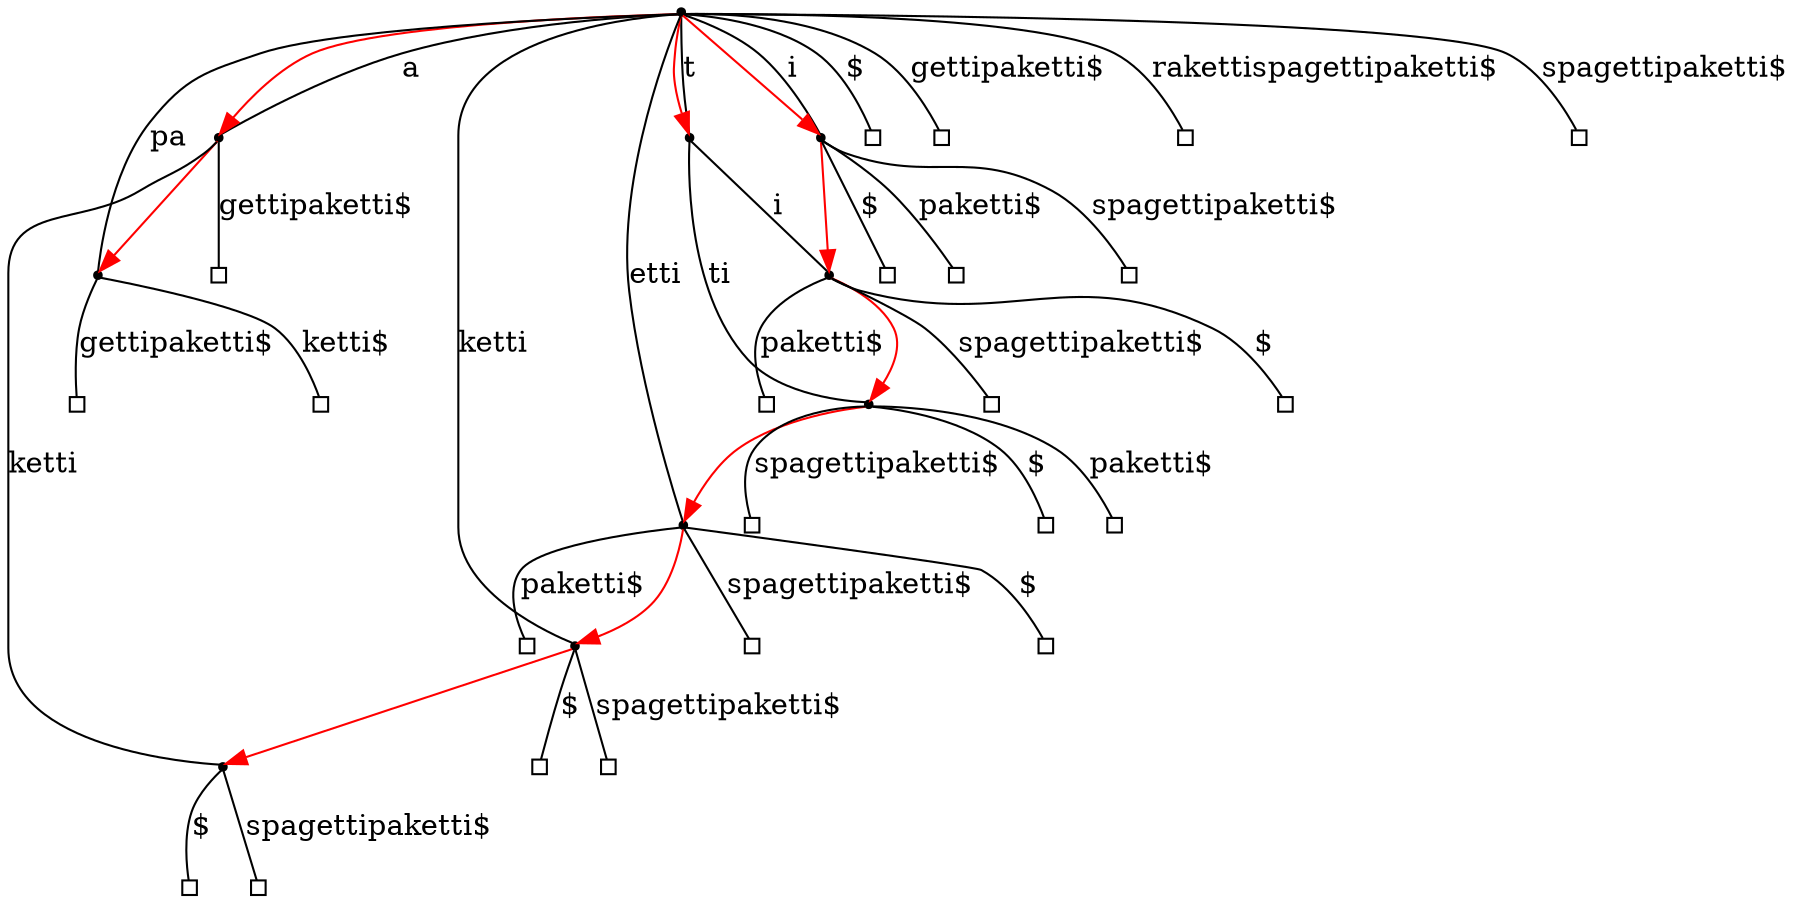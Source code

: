 //This is a suffix tree generated by Glfbabot-BWT library
digraph suffixtree{
	edge [arrowhead="none", color="black"];
	node [label="", shape="point"];
	//arcs leading to the internal nodes of the suffix tree:
	node0->node1 	[label="a "];
	node0->node2 	[label="i "];
	node0->node3 	[label="t "];
	node0->node6 	[label="etti "];
	node0->node7 	[label="ketti "];
	node0->node9 	[label="pa "];
	node3->node4 	[label="i "];
	node3->node5 	[label="ti "];
	node1->node8 	[label="ketti "];
	//arcs leading to the leaves of the suffix tree:
	node [label="", shape="square", width=0.1];
	node8->leafnode2 [label="$"];
	node8->leafnode3 [label="spagettipaketti$"];
	node5->leafnode20 [label="$"];
	node5->leafnode21 [label="paketti$"];
	node5->leafnode22 [label="spagettipaketti$"];
	node4->leafnode17 [label="$"];
	node4->leafnode18 [label="paketti$"];
	node4->leafnode19 [label="spagettipaketti$"];
	node9->leafnode13 [label="gettipaketti$"];
	node9->leafnode14 [label="ketti$"];
	node7->leafnode11 [label="$"];
	node7->leafnode12 [label="spagettipaketti$"];
	node6->leafnode4 [label="$"];
	node6->leafnode5 [label="paketti$"];
	node6->leafnode6 [label="spagettipaketti$"];
	node2->leafnode8 [label="$"];
	node2->leafnode9 [label="paketti$"];
	node2->leafnode10 [label="spagettipaketti$"];
	node1->leafnode1 [label="gettipaketti$"];
	node0->leafnode0 [label="$"];
	node0->leafnode7 [label="gettipaketti$"];
	node0->leafnode15 [label="rakettispagettipaketti$"];
	node0->leafnode16 [label="spagettipaketti$"];
	//Weiner links:
	edge [color="red", arrowhead="normal"];
	node0->node1;
	node0->node2;
	node0->node3;
	node5->node6;
	node6->node7;
	node1->node9;
	node2->node4;
	node4->node5;
	node7->node8;
}
